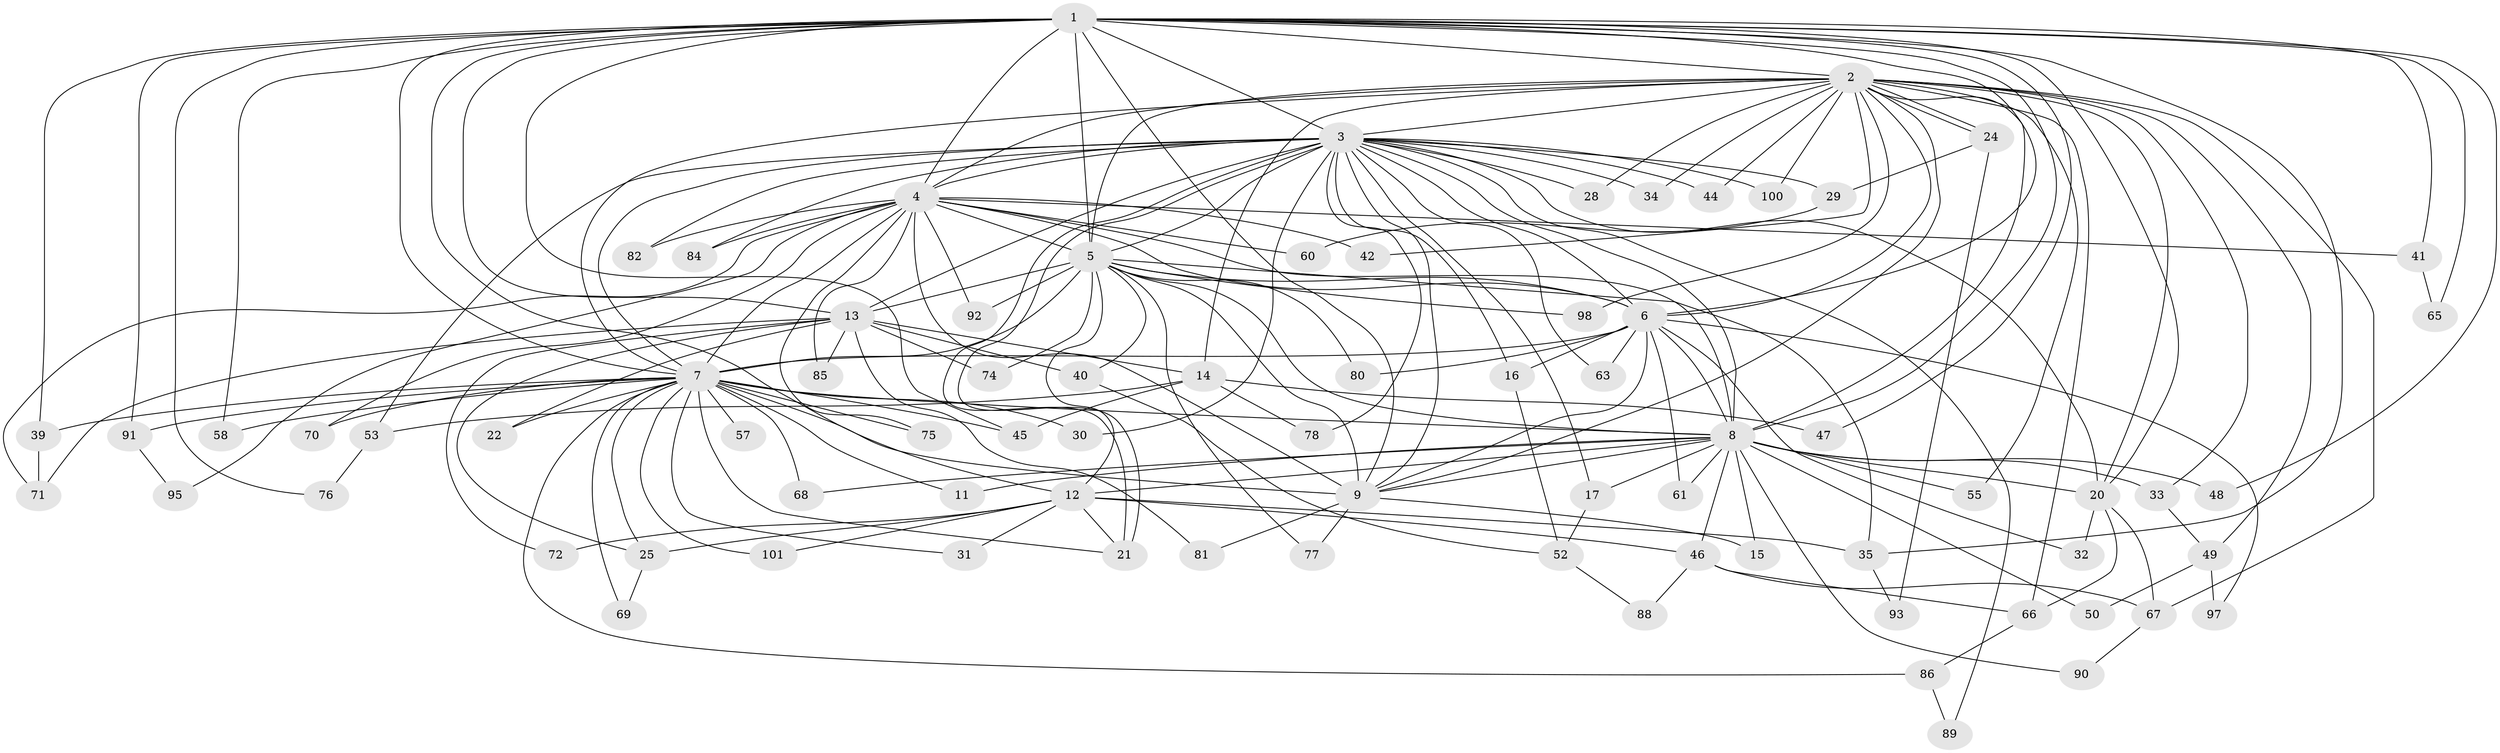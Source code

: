 // original degree distribution, {22: 0.009900990099009901, 23: 0.009900990099009901, 28: 0.009900990099009901, 19: 0.0297029702970297, 16: 0.009900990099009901, 18: 0.009900990099009901, 25: 0.009900990099009901, 12: 0.009900990099009901, 2: 0.5742574257425742, 9: 0.009900990099009901, 8: 0.009900990099009901, 7: 0.0297029702970297, 3: 0.16831683168316833, 4: 0.0891089108910891, 6: 0.019801980198019802}
// Generated by graph-tools (version 1.1) at 2025/11/02/27/25 16:11:02]
// undirected, 78 vertices, 186 edges
graph export_dot {
graph [start="1"]
  node [color=gray90,style=filled];
  1 [super="+27"];
  2 [super="+43"];
  3 [super="+64"];
  4 [super="+23"];
  5 [super="+37"];
  6 [super="+19"];
  7 [super="+10"];
  8 [super="+62"];
  9 [super="+51"];
  11;
  12 [super="+26"];
  13 [super="+18"];
  14 [super="+56"];
  15;
  16;
  17;
  20 [super="+59"];
  21 [super="+36"];
  22;
  24;
  25 [super="+54"];
  28;
  29;
  30;
  31;
  32;
  33;
  34;
  35 [super="+38"];
  39;
  40;
  41;
  42;
  44;
  45 [super="+96"];
  46 [super="+87"];
  47;
  48 [super="+99"];
  49;
  50;
  52 [super="+79"];
  53;
  55;
  57;
  58;
  60;
  61;
  63;
  65;
  66 [super="+94"];
  67 [super="+73"];
  68;
  69;
  70;
  71 [super="+83"];
  72;
  74;
  75;
  76;
  77;
  78;
  80;
  81;
  82;
  84;
  85;
  86;
  88;
  89;
  90;
  91;
  92;
  93;
  95;
  97;
  98;
  100;
  101;
  1 -- 2;
  1 -- 3;
  1 -- 4;
  1 -- 5;
  1 -- 6;
  1 -- 7 [weight=2];
  1 -- 8;
  1 -- 9;
  1 -- 13;
  1 -- 20;
  1 -- 35;
  1 -- 39;
  1 -- 41;
  1 -- 45;
  1 -- 47;
  1 -- 48;
  1 -- 58;
  1 -- 65;
  1 -- 76;
  1 -- 91;
  1 -- 12;
  2 -- 3;
  2 -- 4;
  2 -- 5;
  2 -- 6;
  2 -- 7 [weight=2];
  2 -- 8;
  2 -- 9;
  2 -- 14 [weight=2];
  2 -- 24;
  2 -- 24;
  2 -- 28;
  2 -- 33;
  2 -- 34;
  2 -- 42;
  2 -- 44;
  2 -- 49;
  2 -- 55;
  2 -- 66;
  2 -- 67;
  2 -- 98;
  2 -- 100;
  2 -- 20;
  3 -- 4;
  3 -- 5;
  3 -- 6;
  3 -- 7 [weight=2];
  3 -- 8;
  3 -- 9;
  3 -- 16;
  3 -- 17 [weight=2];
  3 -- 21;
  3 -- 21;
  3 -- 28;
  3 -- 29;
  3 -- 30;
  3 -- 34;
  3 -- 44;
  3 -- 53;
  3 -- 63;
  3 -- 78;
  3 -- 82;
  3 -- 84;
  3 -- 89;
  3 -- 100;
  3 -- 13;
  3 -- 20;
  4 -- 5 [weight=2];
  4 -- 6;
  4 -- 7 [weight=3];
  4 -- 8 [weight=2];
  4 -- 9 [weight=2];
  4 -- 60;
  4 -- 75;
  4 -- 82;
  4 -- 84;
  4 -- 92;
  4 -- 95;
  4 -- 85;
  4 -- 70;
  4 -- 41;
  4 -- 42;
  4 -- 71;
  5 -- 6;
  5 -- 7 [weight=2];
  5 -- 8;
  5 -- 9;
  5 -- 12;
  5 -- 13;
  5 -- 40;
  5 -- 74;
  5 -- 77;
  5 -- 80;
  5 -- 92;
  5 -- 98;
  5 -- 35;
  6 -- 7 [weight=2];
  6 -- 8;
  6 -- 9;
  6 -- 16;
  6 -- 32;
  6 -- 61;
  6 -- 63;
  6 -- 97;
  6 -- 80;
  7 -- 8 [weight=2];
  7 -- 9 [weight=2];
  7 -- 22;
  7 -- 25;
  7 -- 30;
  7 -- 39;
  7 -- 75;
  7 -- 86;
  7 -- 91;
  7 -- 101;
  7 -- 68;
  7 -- 69;
  7 -- 70;
  7 -- 11;
  7 -- 57;
  7 -- 58;
  7 -- 31;
  7 -- 21;
  7 -- 45;
  8 -- 9;
  8 -- 11;
  8 -- 12;
  8 -- 15;
  8 -- 17;
  8 -- 20;
  8 -- 33;
  8 -- 46 [weight=2];
  8 -- 48 [weight=2];
  8 -- 50;
  8 -- 55;
  8 -- 61;
  8 -- 68;
  8 -- 90;
  9 -- 15;
  9 -- 81;
  9 -- 77;
  12 -- 25;
  12 -- 31;
  12 -- 35;
  12 -- 46;
  12 -- 72;
  12 -- 101;
  12 -- 21;
  13 -- 14;
  13 -- 40;
  13 -- 71;
  13 -- 72;
  13 -- 81;
  13 -- 85;
  13 -- 22;
  13 -- 74;
  13 -- 25;
  14 -- 45;
  14 -- 47;
  14 -- 53;
  14 -- 78;
  16 -- 52;
  17 -- 52;
  20 -- 32;
  20 -- 66;
  20 -- 67;
  24 -- 29;
  24 -- 93;
  25 -- 69;
  29 -- 60;
  33 -- 49;
  35 -- 93;
  39 -- 71;
  40 -- 52;
  41 -- 65;
  46 -- 66;
  46 -- 67;
  46 -- 88;
  49 -- 50;
  49 -- 97;
  52 -- 88;
  53 -- 76;
  66 -- 86;
  67 -- 90;
  86 -- 89;
  91 -- 95;
}
